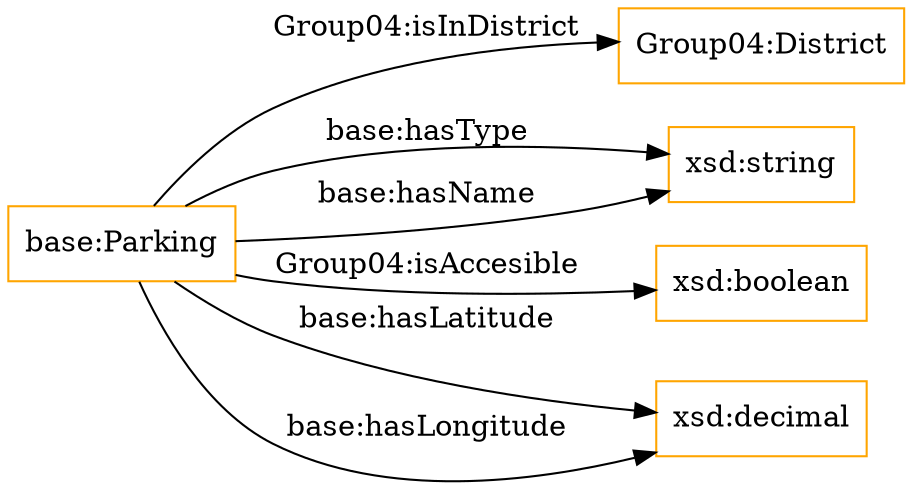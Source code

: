 digraph ar2dtool_diagram { 
rankdir=LR;
size="1501"
node [shape = rectangle, color="orange"]; "base:Parking" "Group04:District" ; /*classes style*/
	"base:Parking" -> "xsd:string" [ label = "base:hasType" ];
	"base:Parking" -> "xsd:boolean" [ label = "Group04:isAccesible" ];
	"base:Parking" -> "xsd:decimal" [ label = "base:hasLatitude" ];
	"base:Parking" -> "xsd:decimal" [ label = "base:hasLongitude" ];
	"base:Parking" -> "Group04:District" [ label = "Group04:isInDistrict" ];
	"base:Parking" -> "xsd:string" [ label = "base:hasName" ];

}
